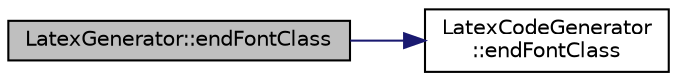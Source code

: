 digraph "LatexGenerator::endFontClass"
{
 // LATEX_PDF_SIZE
  edge [fontname="Helvetica",fontsize="10",labelfontname="Helvetica",labelfontsize="10"];
  node [fontname="Helvetica",fontsize="10",shape=record];
  rankdir="LR";
  Node1 [label="LatexGenerator::endFontClass",height=0.2,width=0.4,color="black", fillcolor="grey75", style="filled", fontcolor="black",tooltip=" "];
  Node1 -> Node2 [color="midnightblue",fontsize="10",style="solid",fontname="Helvetica"];
  Node2 [label="LatexCodeGenerator\l::endFontClass",height=0.2,width=0.4,color="black", fillcolor="white", style="filled",URL="$classLatexCodeGenerator.html#a2817d014a128c1a2bdff10c582e0bfbb",tooltip=" "];
}
